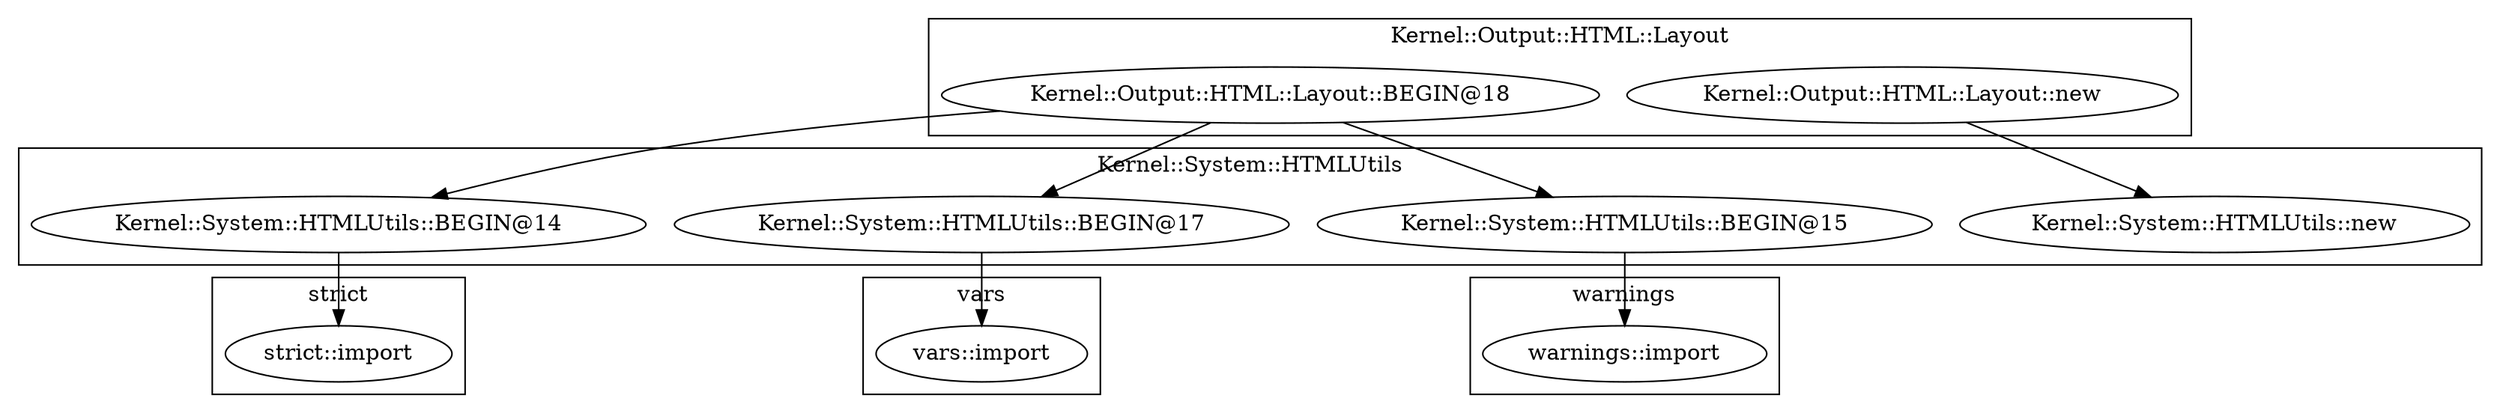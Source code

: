 digraph {
graph [overlap=false]
subgraph cluster_Kernel_System_HTMLUtils {
	label="Kernel::System::HTMLUtils";
	"Kernel::System::HTMLUtils::BEGIN@14";
	"Kernel::System::HTMLUtils::new";
	"Kernel::System::HTMLUtils::BEGIN@17";
	"Kernel::System::HTMLUtils::BEGIN@15";
}
subgraph cluster_warnings {
	label="warnings";
	"warnings::import";
}
subgraph cluster_vars {
	label="vars";
	"vars::import";
}
subgraph cluster_strict {
	label="strict";
	"strict::import";
}
subgraph cluster_Kernel_Output_HTML_Layout {
	label="Kernel::Output::HTML::Layout";
	"Kernel::Output::HTML::Layout::BEGIN@18";
	"Kernel::Output::HTML::Layout::new";
}
"Kernel::Output::HTML::Layout::BEGIN@18" -> "Kernel::System::HTMLUtils::BEGIN@17";
"Kernel::Output::HTML::Layout::BEGIN@18" -> "Kernel::System::HTMLUtils::BEGIN@15";
"Kernel::System::HTMLUtils::BEGIN@15" -> "warnings::import";
"Kernel::Output::HTML::Layout::new" -> "Kernel::System::HTMLUtils::new";
"Kernel::System::HTMLUtils::BEGIN@17" -> "vars::import";
"Kernel::Output::HTML::Layout::BEGIN@18" -> "Kernel::System::HTMLUtils::BEGIN@14";
"Kernel::System::HTMLUtils::BEGIN@14" -> "strict::import";
}
